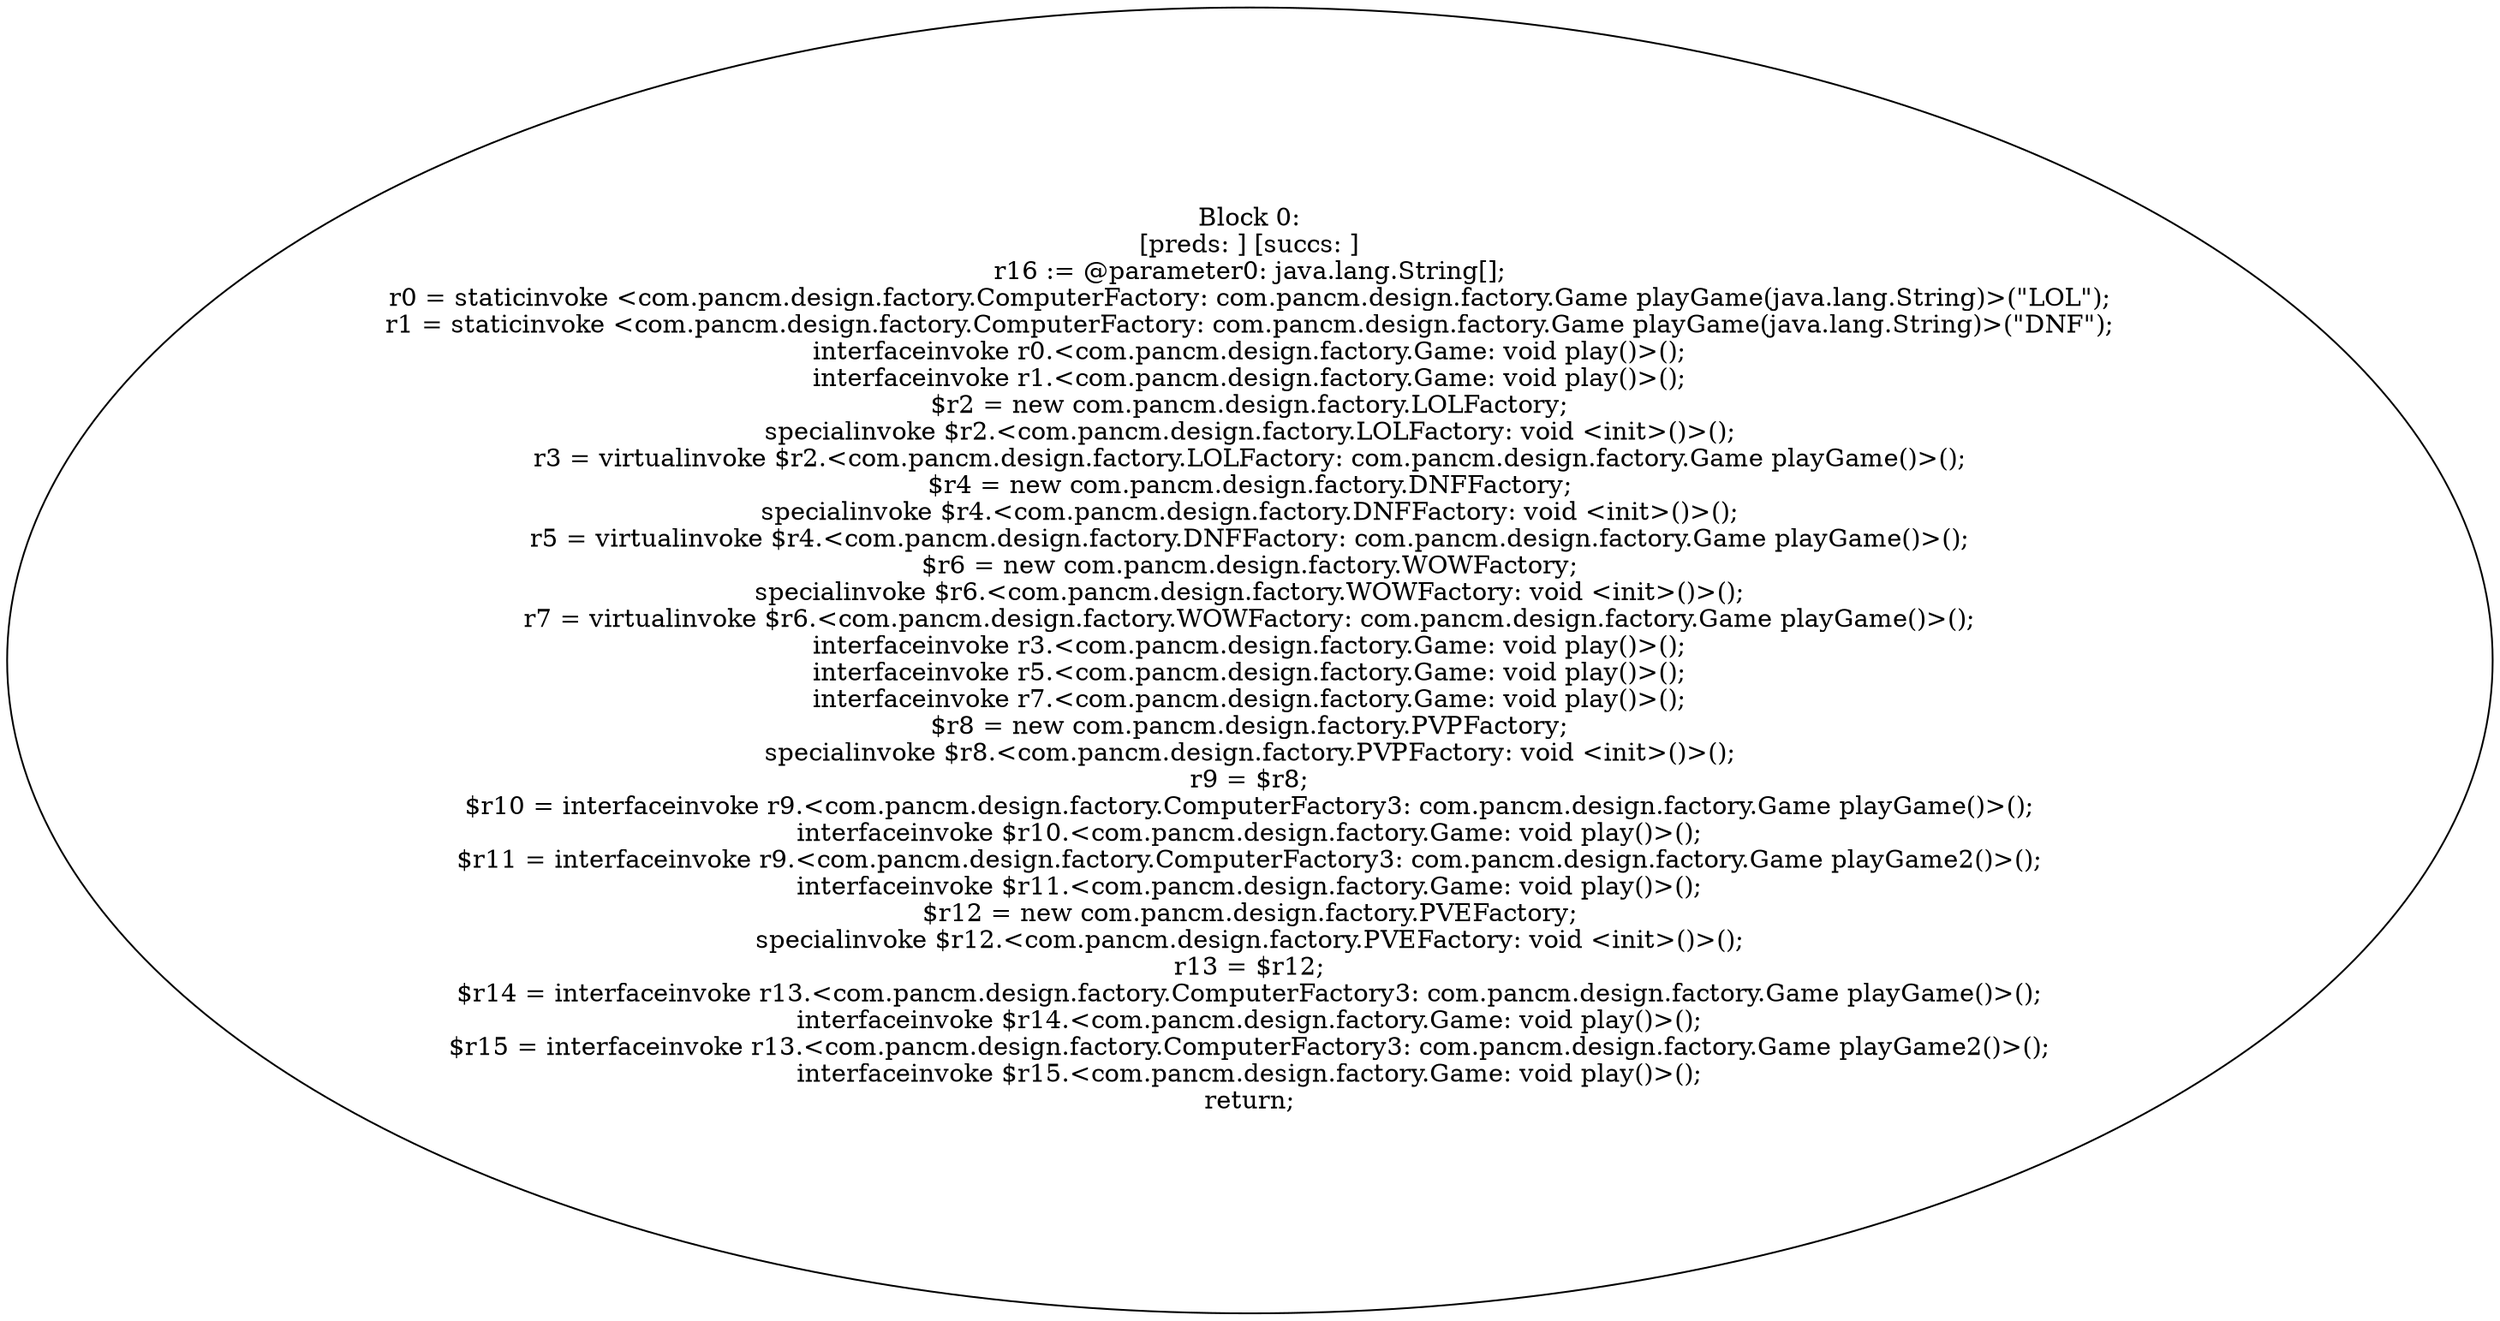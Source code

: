 digraph "unitGraph" {
    "Block 0:
[preds: ] [succs: ]
r16 := @parameter0: java.lang.String[];
r0 = staticinvoke <com.pancm.design.factory.ComputerFactory: com.pancm.design.factory.Game playGame(java.lang.String)>(\"LOL\");
r1 = staticinvoke <com.pancm.design.factory.ComputerFactory: com.pancm.design.factory.Game playGame(java.lang.String)>(\"DNF\");
interfaceinvoke r0.<com.pancm.design.factory.Game: void play()>();
interfaceinvoke r1.<com.pancm.design.factory.Game: void play()>();
$r2 = new com.pancm.design.factory.LOLFactory;
specialinvoke $r2.<com.pancm.design.factory.LOLFactory: void <init>()>();
r3 = virtualinvoke $r2.<com.pancm.design.factory.LOLFactory: com.pancm.design.factory.Game playGame()>();
$r4 = new com.pancm.design.factory.DNFFactory;
specialinvoke $r4.<com.pancm.design.factory.DNFFactory: void <init>()>();
r5 = virtualinvoke $r4.<com.pancm.design.factory.DNFFactory: com.pancm.design.factory.Game playGame()>();
$r6 = new com.pancm.design.factory.WOWFactory;
specialinvoke $r6.<com.pancm.design.factory.WOWFactory: void <init>()>();
r7 = virtualinvoke $r6.<com.pancm.design.factory.WOWFactory: com.pancm.design.factory.Game playGame()>();
interfaceinvoke r3.<com.pancm.design.factory.Game: void play()>();
interfaceinvoke r5.<com.pancm.design.factory.Game: void play()>();
interfaceinvoke r7.<com.pancm.design.factory.Game: void play()>();
$r8 = new com.pancm.design.factory.PVPFactory;
specialinvoke $r8.<com.pancm.design.factory.PVPFactory: void <init>()>();
r9 = $r8;
$r10 = interfaceinvoke r9.<com.pancm.design.factory.ComputerFactory3: com.pancm.design.factory.Game playGame()>();
interfaceinvoke $r10.<com.pancm.design.factory.Game: void play()>();
$r11 = interfaceinvoke r9.<com.pancm.design.factory.ComputerFactory3: com.pancm.design.factory.Game playGame2()>();
interfaceinvoke $r11.<com.pancm.design.factory.Game: void play()>();
$r12 = new com.pancm.design.factory.PVEFactory;
specialinvoke $r12.<com.pancm.design.factory.PVEFactory: void <init>()>();
r13 = $r12;
$r14 = interfaceinvoke r13.<com.pancm.design.factory.ComputerFactory3: com.pancm.design.factory.Game playGame()>();
interfaceinvoke $r14.<com.pancm.design.factory.Game: void play()>();
$r15 = interfaceinvoke r13.<com.pancm.design.factory.ComputerFactory3: com.pancm.design.factory.Game playGame2()>();
interfaceinvoke $r15.<com.pancm.design.factory.Game: void play()>();
return;
"
}
